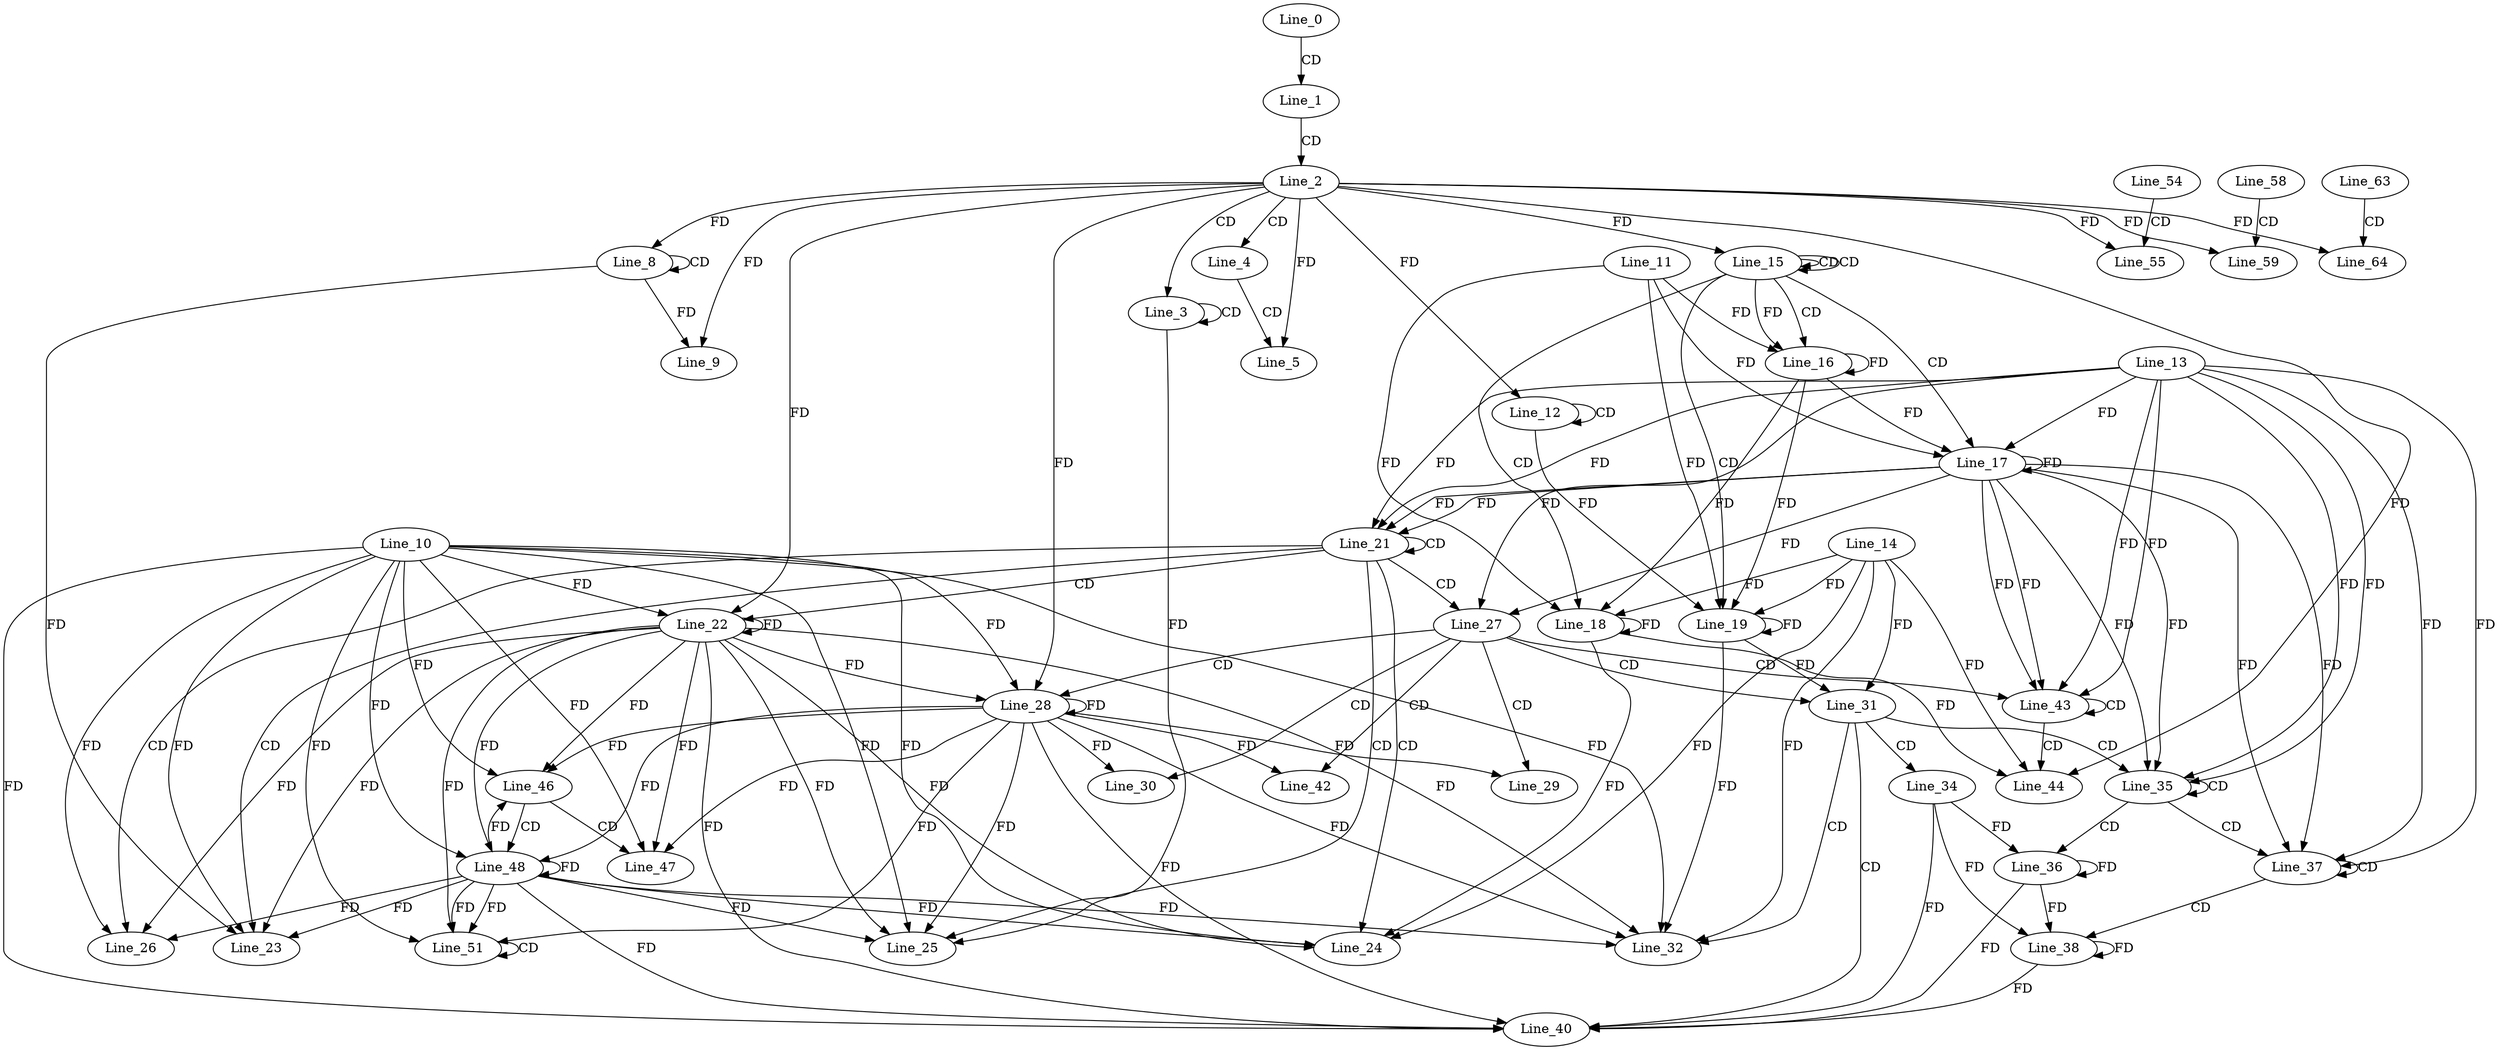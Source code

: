 digraph G {
  Line_0;
  Line_1;
  Line_2;
  Line_3;
  Line_3;
  Line_4;
  Line_5;
  Line_8;
  Line_8;
  Line_9;
  Line_12;
  Line_12;
  Line_15;
  Line_15;
  Line_15;
  Line_15;
  Line_15;
  Line_16;
  Line_11;
  Line_16;
  Line_17;
  Line_13;
  Line_17;
  Line_17;
  Line_18;
  Line_14;
  Line_18;
  Line_19;
  Line_19;
  Line_19;
  Line_21;
  Line_21;
  Line_22;
  Line_10;
  Line_22;
  Line_23;
  Line_24;
  Line_25;
  Line_26;
  Line_27;
  Line_27;
  Line_27;
  Line_27;
  Line_28;
  Line_28;
  Line_29;
  Line_30;
  Line_31;
  Line_32;
  Line_34;
  Line_35;
  Line_35;
  Line_36;
  Line_37;
  Line_37;
  Line_38;
  Line_40;
  Line_42;
  Line_43;
  Line_43;
  Line_44;
  Line_46;
  Line_47;
  Line_48;
  Line_51;
  Line_51;
  Line_54;
  Line_55;
  Line_58;
  Line_59;
  Line_63;
  Line_64;
  Line_0 -> Line_1 [ label="CD" ];
  Line_1 -> Line_2 [ label="CD" ];
  Line_2 -> Line_3 [ label="CD" ];
  Line_3 -> Line_3 [ label="CD" ];
  Line_2 -> Line_4 [ label="CD" ];
  Line_4 -> Line_5 [ label="CD" ];
  Line_2 -> Line_5 [ label="FD" ];
  Line_8 -> Line_8 [ label="CD" ];
  Line_2 -> Line_8 [ label="FD" ];
  Line_8 -> Line_9 [ label="FD" ];
  Line_2 -> Line_9 [ label="FD" ];
  Line_12 -> Line_12 [ label="CD" ];
  Line_2 -> Line_12 [ label="FD" ];
  Line_15 -> Line_15 [ label="CD" ];
  Line_15 -> Line_15 [ label="CD" ];
  Line_2 -> Line_15 [ label="FD" ];
  Line_15 -> Line_16 [ label="CD" ];
  Line_16 -> Line_16 [ label="FD" ];
  Line_11 -> Line_16 [ label="FD" ];
  Line_15 -> Line_16 [ label="FD" ];
  Line_15 -> Line_17 [ label="CD" ];
  Line_17 -> Line_17 [ label="FD" ];
  Line_13 -> Line_17 [ label="FD" ];
  Line_16 -> Line_17 [ label="FD" ];
  Line_11 -> Line_17 [ label="FD" ];
  Line_15 -> Line_18 [ label="CD" ];
  Line_18 -> Line_18 [ label="FD" ];
  Line_14 -> Line_18 [ label="FD" ];
  Line_16 -> Line_18 [ label="FD" ];
  Line_11 -> Line_18 [ label="FD" ];
  Line_15 -> Line_19 [ label="CD" ];
  Line_19 -> Line_19 [ label="FD" ];
  Line_14 -> Line_19 [ label="FD" ];
  Line_12 -> Line_19 [ label="FD" ];
  Line_16 -> Line_19 [ label="FD" ];
  Line_11 -> Line_19 [ label="FD" ];
  Line_17 -> Line_21 [ label="FD" ];
  Line_13 -> Line_21 [ label="FD" ];
  Line_21 -> Line_21 [ label="CD" ];
  Line_17 -> Line_21 [ label="FD" ];
  Line_13 -> Line_21 [ label="FD" ];
  Line_21 -> Line_22 [ label="CD" ];
  Line_22 -> Line_22 [ label="FD" ];
  Line_10 -> Line_22 [ label="FD" ];
  Line_2 -> Line_22 [ label="FD" ];
  Line_21 -> Line_23 [ label="CD" ];
  Line_22 -> Line_23 [ label="FD" ];
  Line_10 -> Line_23 [ label="FD" ];
  Line_8 -> Line_23 [ label="FD" ];
  Line_21 -> Line_24 [ label="CD" ];
  Line_22 -> Line_24 [ label="FD" ];
  Line_10 -> Line_24 [ label="FD" ];
  Line_18 -> Line_24 [ label="FD" ];
  Line_14 -> Line_24 [ label="FD" ];
  Line_21 -> Line_25 [ label="CD" ];
  Line_3 -> Line_25 [ label="FD" ];
  Line_22 -> Line_25 [ label="FD" ];
  Line_10 -> Line_25 [ label="FD" ];
  Line_21 -> Line_26 [ label="CD" ];
  Line_22 -> Line_26 [ label="FD" ];
  Line_10 -> Line_26 [ label="FD" ];
  Line_21 -> Line_27 [ label="CD" ];
  Line_17 -> Line_27 [ label="FD" ];
  Line_13 -> Line_27 [ label="FD" ];
  Line_27 -> Line_28 [ label="CD" ];
  Line_22 -> Line_28 [ label="FD" ];
  Line_28 -> Line_28 [ label="FD" ];
  Line_10 -> Line_28 [ label="FD" ];
  Line_2 -> Line_28 [ label="FD" ];
  Line_27 -> Line_29 [ label="CD" ];
  Line_28 -> Line_29 [ label="FD" ];
  Line_27 -> Line_30 [ label="CD" ];
  Line_28 -> Line_30 [ label="FD" ];
  Line_27 -> Line_31 [ label="CD" ];
  Line_19 -> Line_31 [ label="FD" ];
  Line_14 -> Line_31 [ label="FD" ];
  Line_31 -> Line_32 [ label="CD" ];
  Line_22 -> Line_32 [ label="FD" ];
  Line_28 -> Line_32 [ label="FD" ];
  Line_10 -> Line_32 [ label="FD" ];
  Line_19 -> Line_32 [ label="FD" ];
  Line_14 -> Line_32 [ label="FD" ];
  Line_31 -> Line_34 [ label="CD" ];
  Line_31 -> Line_35 [ label="CD" ];
  Line_17 -> Line_35 [ label="FD" ];
  Line_13 -> Line_35 [ label="FD" ];
  Line_35 -> Line_35 [ label="CD" ];
  Line_17 -> Line_35 [ label="FD" ];
  Line_13 -> Line_35 [ label="FD" ];
  Line_35 -> Line_36 [ label="CD" ];
  Line_34 -> Line_36 [ label="FD" ];
  Line_36 -> Line_36 [ label="FD" ];
  Line_35 -> Line_37 [ label="CD" ];
  Line_17 -> Line_37 [ label="FD" ];
  Line_13 -> Line_37 [ label="FD" ];
  Line_37 -> Line_37 [ label="CD" ];
  Line_17 -> Line_37 [ label="FD" ];
  Line_13 -> Line_37 [ label="FD" ];
  Line_37 -> Line_38 [ label="CD" ];
  Line_34 -> Line_38 [ label="FD" ];
  Line_36 -> Line_38 [ label="FD" ];
  Line_38 -> Line_38 [ label="FD" ];
  Line_31 -> Line_40 [ label="CD" ];
  Line_22 -> Line_40 [ label="FD" ];
  Line_28 -> Line_40 [ label="FD" ];
  Line_10 -> Line_40 [ label="FD" ];
  Line_34 -> Line_40 [ label="FD" ];
  Line_36 -> Line_40 [ label="FD" ];
  Line_38 -> Line_40 [ label="FD" ];
  Line_27 -> Line_42 [ label="CD" ];
  Line_28 -> Line_42 [ label="FD" ];
  Line_27 -> Line_43 [ label="CD" ];
  Line_17 -> Line_43 [ label="FD" ];
  Line_13 -> Line_43 [ label="FD" ];
  Line_43 -> Line_43 [ label="CD" ];
  Line_17 -> Line_43 [ label="FD" ];
  Line_13 -> Line_43 [ label="FD" ];
  Line_43 -> Line_44 [ label="CD" ];
  Line_2 -> Line_44 [ label="FD" ];
  Line_18 -> Line_44 [ label="FD" ];
  Line_14 -> Line_44 [ label="FD" ];
  Line_22 -> Line_46 [ label="FD" ];
  Line_28 -> Line_46 [ label="FD" ];
  Line_10 -> Line_46 [ label="FD" ];
  Line_46 -> Line_47 [ label="CD" ];
  Line_22 -> Line_47 [ label="FD" ];
  Line_28 -> Line_47 [ label="FD" ];
  Line_10 -> Line_47 [ label="FD" ];
  Line_46 -> Line_48 [ label="CD" ];
  Line_22 -> Line_48 [ label="FD" ];
  Line_28 -> Line_48 [ label="FD" ];
  Line_48 -> Line_48 [ label="FD" ];
  Line_10 -> Line_48 [ label="FD" ];
  Line_22 -> Line_51 [ label="FD" ];
  Line_28 -> Line_51 [ label="FD" ];
  Line_48 -> Line_51 [ label="FD" ];
  Line_10 -> Line_51 [ label="FD" ];
  Line_51 -> Line_51 [ label="CD" ];
  Line_48 -> Line_51 [ label="FD" ];
  Line_54 -> Line_55 [ label="CD" ];
  Line_2 -> Line_55 [ label="FD" ];
  Line_58 -> Line_59 [ label="CD" ];
  Line_2 -> Line_59 [ label="FD" ];
  Line_63 -> Line_64 [ label="CD" ];
  Line_2 -> Line_64 [ label="FD" ];
  Line_48 -> Line_23 [ label="FD" ];
  Line_48 -> Line_24 [ label="FD" ];
  Line_28 -> Line_25 [ label="FD" ];
  Line_48 -> Line_25 [ label="FD" ];
  Line_48 -> Line_26 [ label="FD" ];
  Line_48 -> Line_32 [ label="FD" ];
  Line_48 -> Line_40 [ label="FD" ];
  Line_48 -> Line_46 [ label="FD" ];
}
